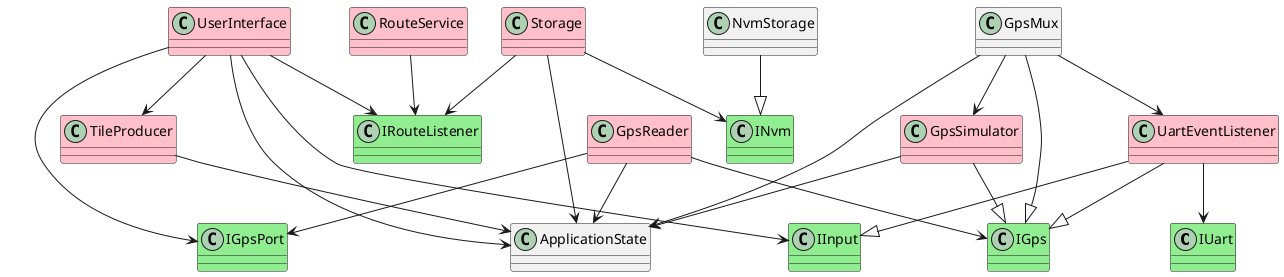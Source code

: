 @startuml

class IUart #LightGreen
class IInput #LightGreen
class IGps #LightGreen
class INvm #LightGreen

class IRouteListener #LightGreen
class IGpsPort #LightGreen

class ApplicationState
class GpsMux
class NvmStorage

class GpsReader #Pink
class GpsSimulator #Pink
class RouteService #Pink
class Storage #Pink
class TileProducer #Pink
class UserInterface #Pink
class UartEventListener #Pink

UartEventListener --|> IInput
UartEventListener --|> IGps
UartEventListener --> IUart

NvmStorage --|> INvm

GpsReader --> ApplicationState
GpsReader --> IGps
GpsReader --> IGpsPort

RouteService --> IRouteListener

GpsSimulator --> ApplicationState
GpsSimulator --|> IGps

GpsMux --> ApplicationState
GpsMux --|> IGps
GpsMux --> UartEventListener
GpsMux --> GpsSimulator


Storage --> IRouteListener
Storage --> ApplicationState
Storage --> INvm


TileProducer --> ApplicationState

UserInterface --> ApplicationState
UserInterface --> TileProducer
UserInterface --> IRouteListener
UserInterface --> IGpsPort
UserInterface --> IInput




@enduml

